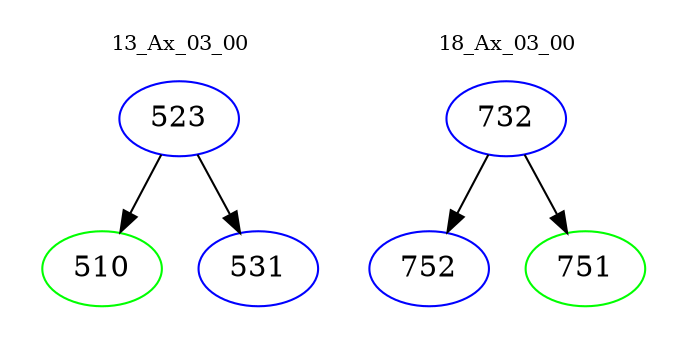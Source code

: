 digraph{
subgraph cluster_0 {
color = white
label = "13_Ax_03_00";
fontsize=10;
T0_523 [label="523", color="blue"]
T0_523 -> T0_510 [color="black"]
T0_510 [label="510", color="green"]
T0_523 -> T0_531 [color="black"]
T0_531 [label="531", color="blue"]
}
subgraph cluster_1 {
color = white
label = "18_Ax_03_00";
fontsize=10;
T1_732 [label="732", color="blue"]
T1_732 -> T1_752 [color="black"]
T1_752 [label="752", color="blue"]
T1_732 -> T1_751 [color="black"]
T1_751 [label="751", color="green"]
}
}
